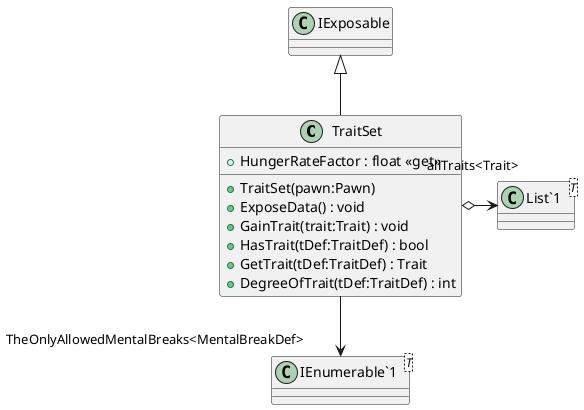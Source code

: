 @startuml
class TraitSet {
    + HungerRateFactor : float <<get>>
    + TraitSet(pawn:Pawn)
    + ExposeData() : void
    + GainTrait(trait:Trait) : void
    + HasTrait(tDef:TraitDef) : bool
    + GetTrait(tDef:TraitDef) : Trait
    + DegreeOfTrait(tDef:TraitDef) : int
}
class "List`1"<T> {
}
class "IEnumerable`1"<T> {
}
IExposable <|-- TraitSet
TraitSet o-> "allTraits<Trait>" "List`1"
TraitSet --> "TheOnlyAllowedMentalBreaks<MentalBreakDef>" "IEnumerable`1"
@enduml
